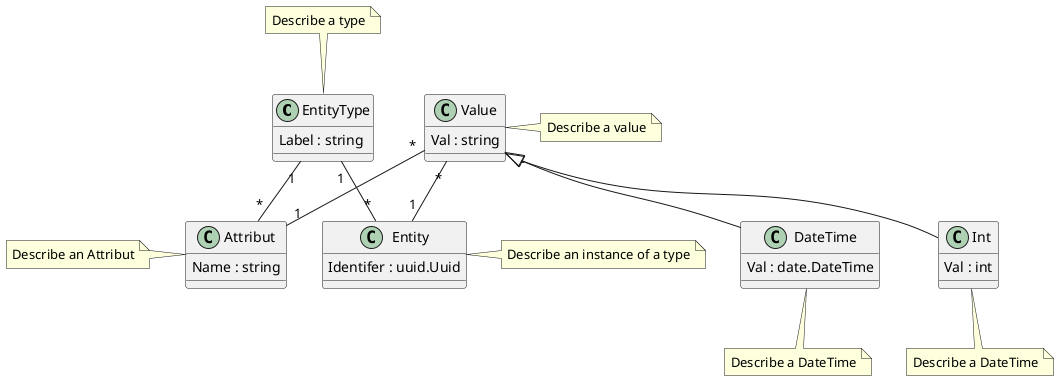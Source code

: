 @startuml schema_eav
class EntityType {
  Label : string
}

note top of EntityType: Describe a type


class Entity {
  Identifer : uuid.Uuid
}
note right : Describe an instance of a type


class Attribut {
  Name : string
}
note left : Describe an Attribut


class Value {
  Val : string
}
note right : Describe a value

class DateTime {
  Val : date.DateTime
}
note bottom : Describe a DateTime

Value  <|--  DateTime 


class Int {
  Val : int
}
note bottom : Describe a DateTime

Value  <|--  Int 

Value "*" -- "1" Attribut
EntityType "1" -- "*" Entity 
Value "*" -- "1" Entity 
EntityType "1" -- "*" Attribut
@enduml
